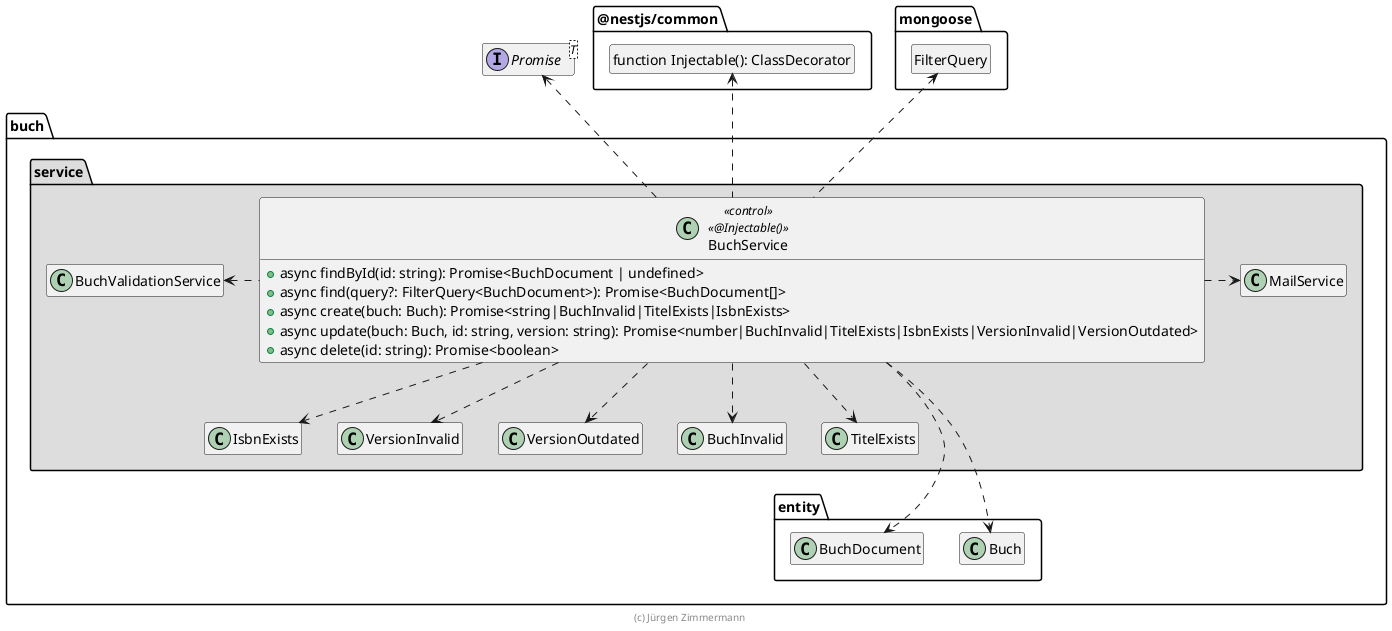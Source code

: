 @startuml Anwendungskern

interface Promise<T>

package @nestjs/common {
  class "function Injectable(): ClassDecorator" as Injectable
  hide Injectable circle
}

package mongoose {
  class FilterQuery
  hide FilterQuery circle
}


package buch {
  package entity {
    class Buch
    class BuchDocument

  }

  package service #DDDDDD {
    class BuchInvalid
    class TitelExists
    class IsbnExists
    class VersionInvalid
    class VersionOutdated

    BuchService .up.> Promise
    BuchService ..> Buch
    BuchService ..> BuchDocument
    BuchService .left.> BuchValidationService
    BuchService ..> BuchInvalid
    BuchService ..> TitelExists
    BuchService ..> IsbnExists
    BuchService ..> VersionInvalid
    BuchService ..> VersionOutdated
    BuchService .right.> MailService
    BuchService .up.> FilterQuery
    BuchService .up.> Injectable

    class BuchService << control >> <<@Injectable()>> {
      + async findById(id: string): Promise<BuchDocument | undefined>
      + async find(query?: FilterQuery<BuchDocument>): Promise<BuchDocument[]>
      + async create(buch: Buch): Promise<string|BuchInvalid|TitelExists|IsbnExists>
      + async update(buch: Buch, id: string, version: string): Promise<number|BuchInvalid|TitelExists|IsbnExists|VersionInvalid|VersionOutdated>
      + async delete(id: string): Promise<boolean>
    }

    VersionOutdated -[hidden]-> BuchDocument
  }
}

hide empty members

footer (c) Jürgen Zimmermann

@enduml
